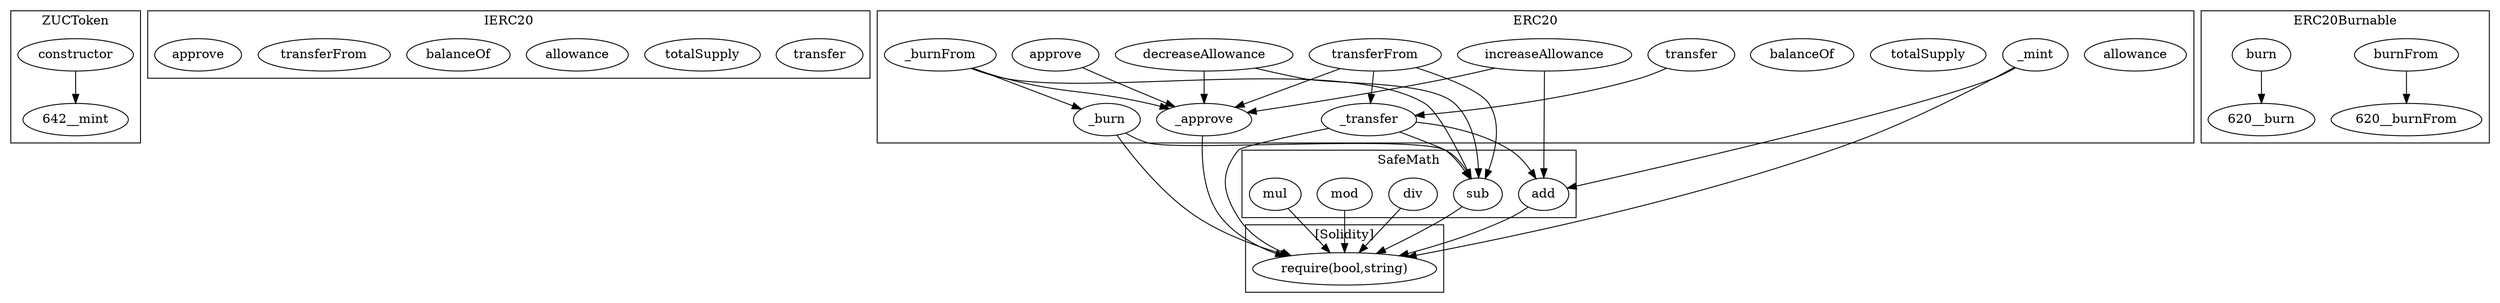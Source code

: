strict digraph {
subgraph cluster_642_ZUCToken {
label = "ZUCToken"
"642_constructor" [label="constructor"]
"642_constructor" -> "642__mint"
}subgraph cluster_68_IERC20 {
label = "IERC20"
"68_transfer" [label="transfer"]
"68_totalSupply" [label="totalSupply"]
"68_allowance" [label="allowance"]
"68_balanceOf" [label="balanceOf"]
"68_transferFrom" [label="transferFrom"]
"68_approve" [label="approve"]
}subgraph cluster_199_SafeMath {
label = "SafeMath"
"199_mod" [label="mod"]
"199_mul" [label="mul"]
"199_add" [label="add"]
"199_sub" [label="sub"]
"199_div" [label="div"]
}subgraph cluster_620_ERC20Burnable {
label = "ERC20Burnable"
"620_burnFrom" [label="burnFrom"]
"620_burn" [label="burn"]
"620_burnFrom" -> "620__burnFrom"
"620_burn" -> "620__burn"
}subgraph cluster_592_ERC20 {
label = "ERC20"
"592_allowance" [label="allowance"]
"592__burn" [label="_burn"]
"592__approve" [label="_approve"]
"592_transfer" [label="transfer"]
"592_totalSupply" [label="totalSupply"]
"592_balanceOf" [label="balanceOf"]
"592_approve" [label="approve"]
"592_decreaseAllowance" [label="decreaseAllowance"]
"592__mint" [label="_mint"]
"592__burnFrom" [label="_burnFrom"]
"592_transferFrom" [label="transferFrom"]
"592_increaseAllowance" [label="increaseAllowance"]
"592__transfer" [label="_transfer"]
"592_transfer" -> "592__transfer"
"592_increaseAllowance" -> "592__approve"
"592__burnFrom" -> "592__burn"
"592_transferFrom" -> "592__transfer"
"592_approve" -> "592__approve"
"592_transferFrom" -> "592__approve"
"592_decreaseAllowance" -> "592__approve"
"592__burnFrom" -> "592__approve"
}subgraph cluster_solidity {
label = "[Solidity]"
"require(bool,string)" 
"199_add" -> "require(bool,string)"
"199_sub" -> "require(bool,string)"
"592__mint" -> "require(bool,string)"
"199_div" -> "require(bool,string)"
"199_mod" -> "require(bool,string)"
"592__approve" -> "require(bool,string)"
"592__transfer" -> "require(bool,string)"
"199_mul" -> "require(bool,string)"
"592__burn" -> "require(bool,string)"
}"592__burn" -> "199_sub"
"592__mint" -> "199_add"
"592__transfer" -> "199_sub"
"592__transfer" -> "199_add"
"592_decreaseAllowance" -> "199_sub"
"592__burnFrom" -> "199_sub"
"592_increaseAllowance" -> "199_add"
"592_transferFrom" -> "199_sub"
}